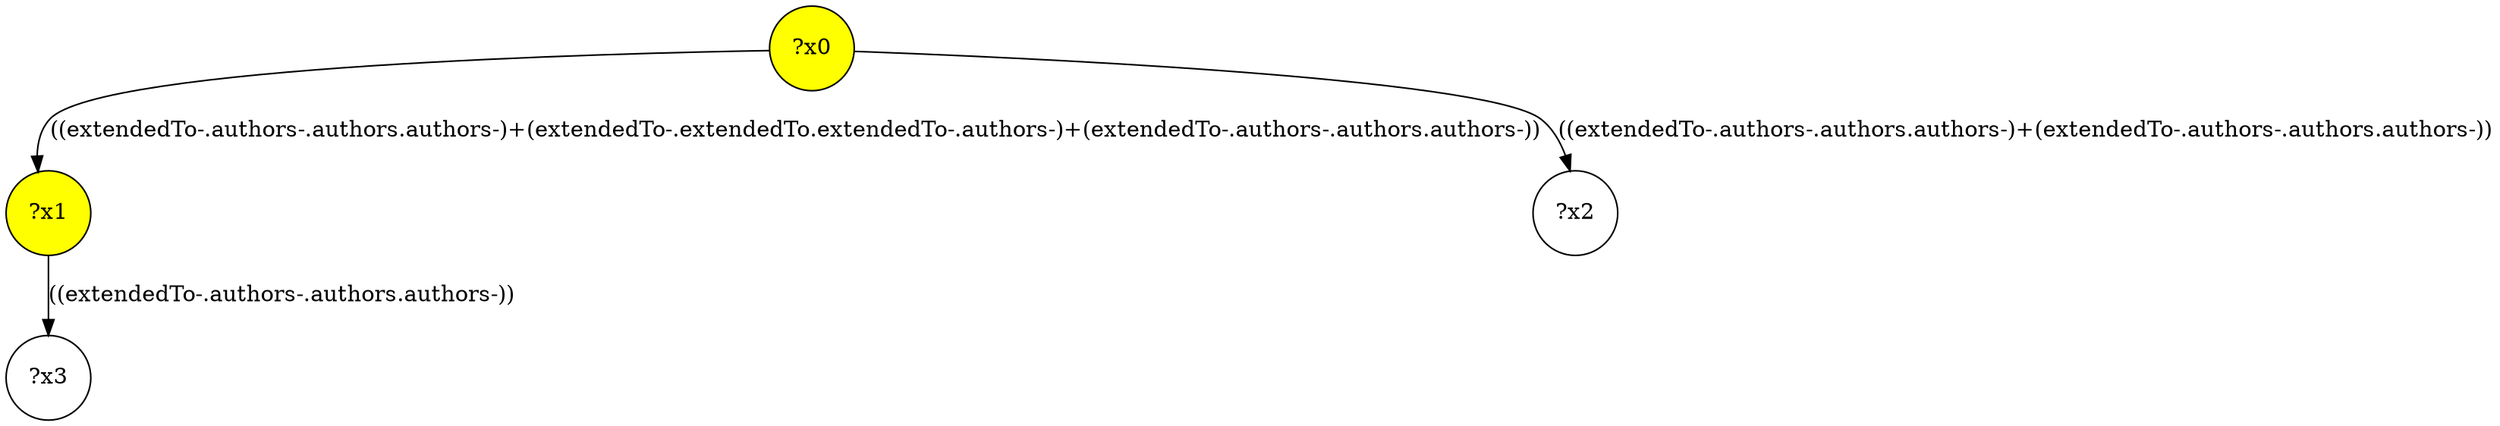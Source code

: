 digraph g {
	x0 [fillcolor="yellow", style="filled," shape=circle, label="?x0"];
	x1 [fillcolor="yellow", style="filled," shape=circle, label="?x1"];
	x0 -> x1 [label="((extendedTo-.authors-.authors.authors-)+(extendedTo-.extendedTo.extendedTo-.authors-)+(extendedTo-.authors-.authors.authors-))"];
	x2 [shape=circle, label="?x2"];
	x0 -> x2 [label="((extendedTo-.authors-.authors.authors-)+(extendedTo-.authors-.authors.authors-))"];
	x3 [shape=circle, label="?x3"];
	x1 -> x3 [label="((extendedTo-.authors-.authors.authors-))"];
}
